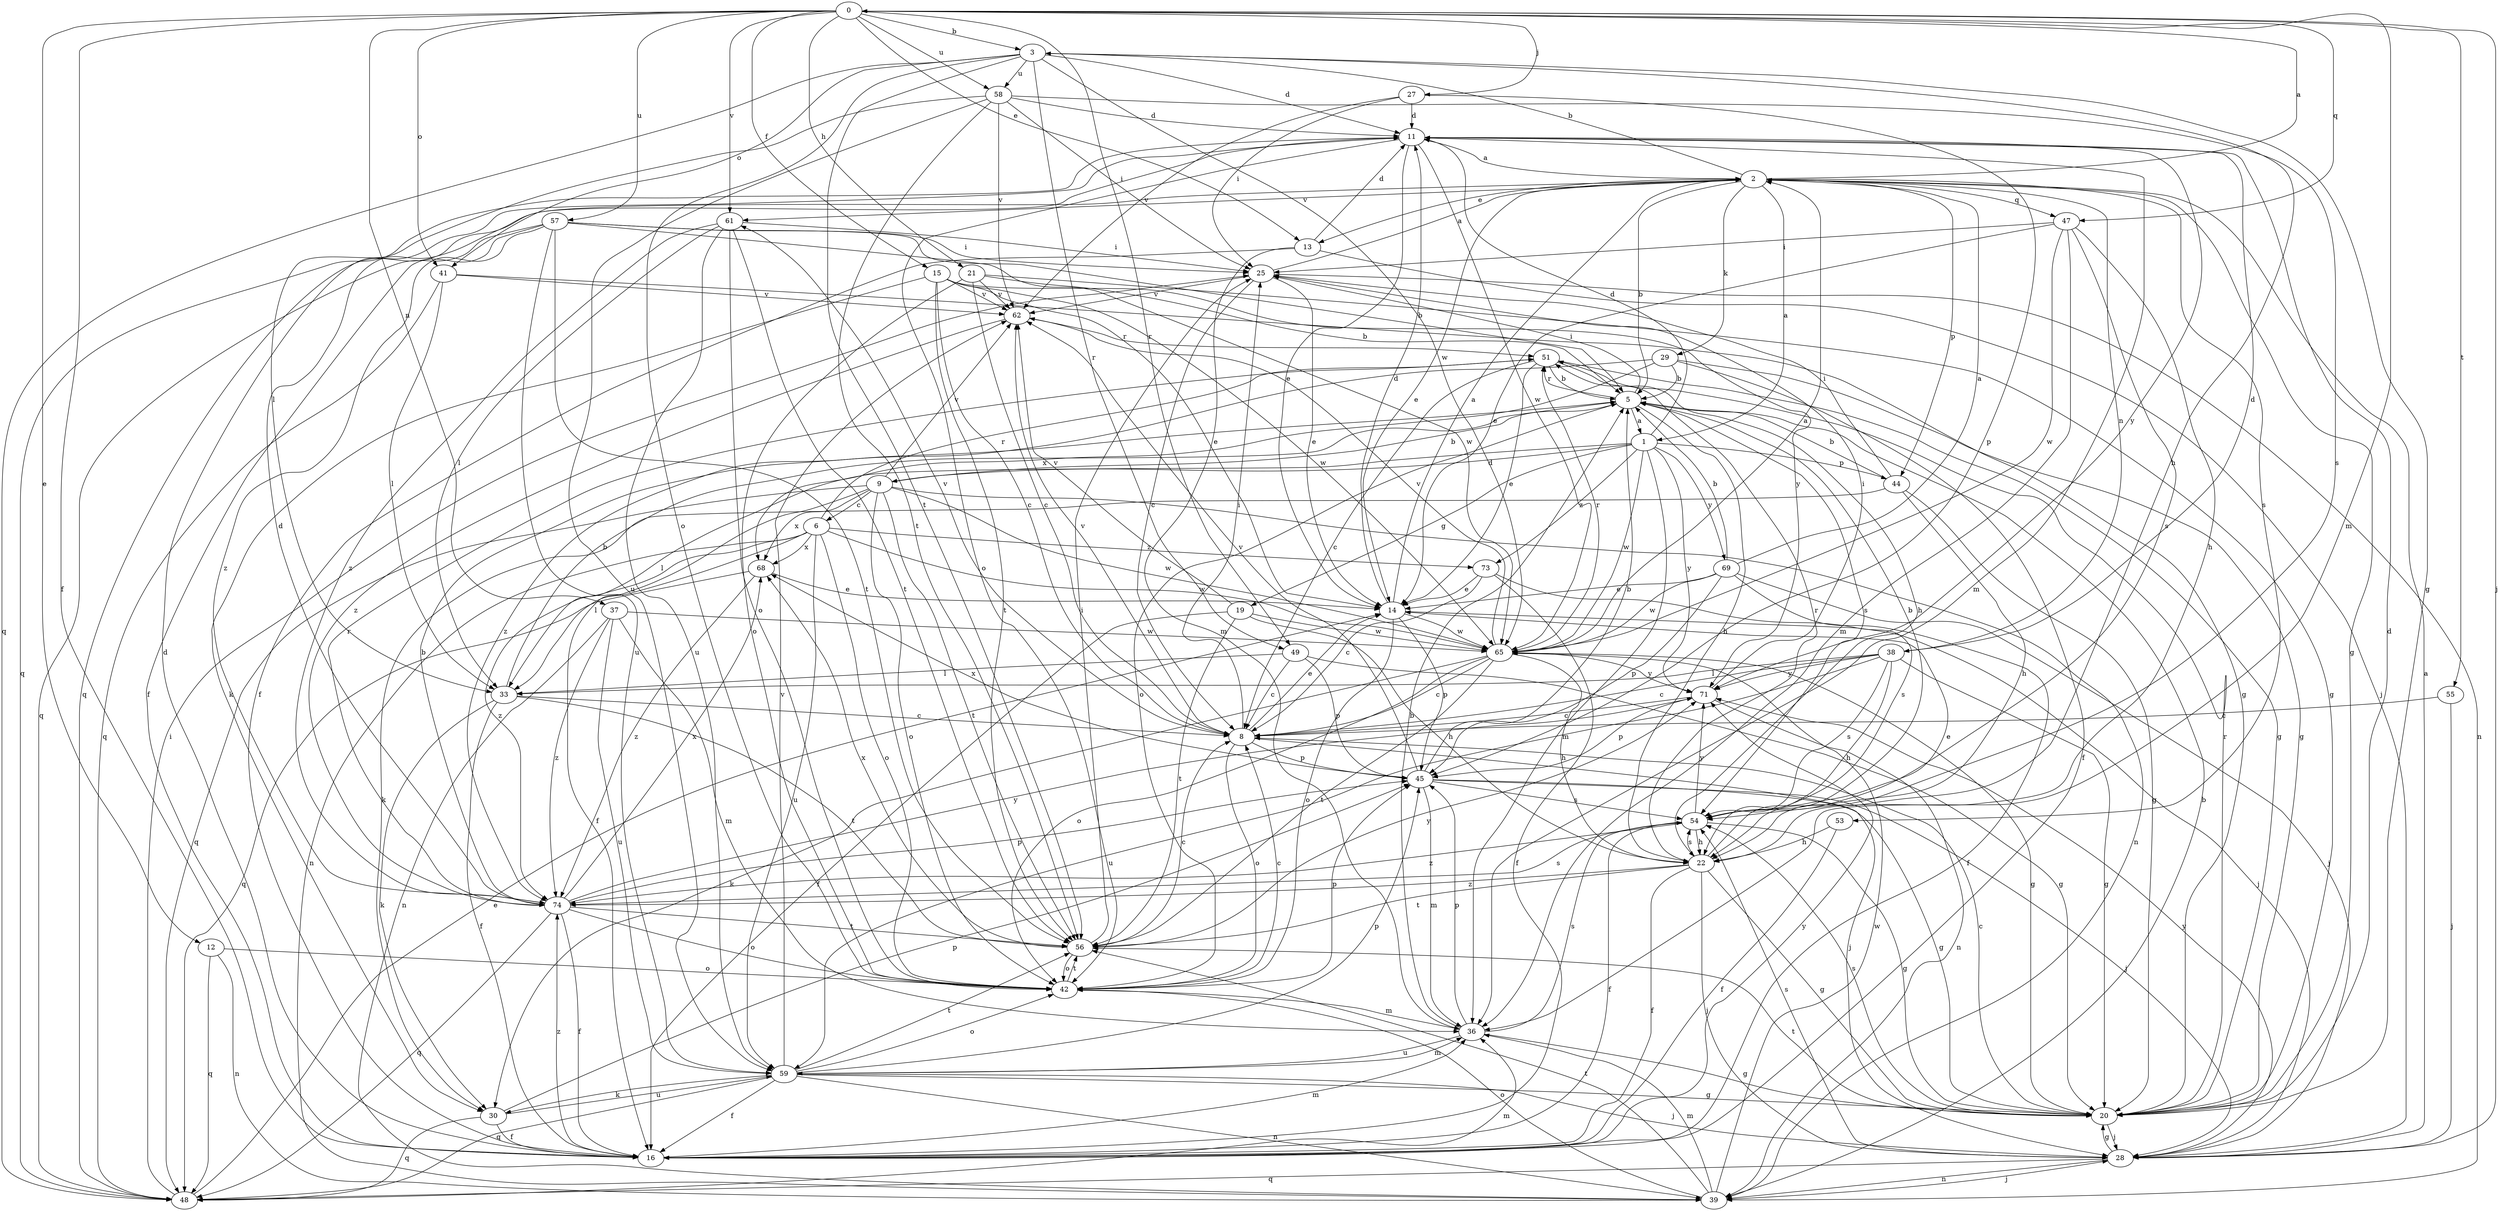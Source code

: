 strict digraph  {
0;
1;
2;
3;
5;
6;
8;
9;
11;
12;
13;
14;
15;
16;
19;
20;
21;
22;
25;
27;
28;
29;
30;
33;
36;
37;
38;
39;
41;
42;
44;
45;
47;
48;
49;
51;
53;
54;
55;
56;
57;
58;
59;
61;
62;
65;
68;
69;
71;
73;
74;
0 -> 3  [label=b];
0 -> 12  [label=e];
0 -> 13  [label=e];
0 -> 15  [label=f];
0 -> 16  [label=f];
0 -> 21  [label=h];
0 -> 27  [label=j];
0 -> 28  [label=j];
0 -> 36  [label=m];
0 -> 37  [label=n];
0 -> 41  [label=o];
0 -> 47  [label=q];
0 -> 49  [label=r];
0 -> 55  [label=t];
0 -> 57  [label=u];
0 -> 58  [label=u];
0 -> 61  [label=v];
1 -> 9  [label=d];
1 -> 11  [label=d];
1 -> 19  [label=g];
1 -> 33  [label=l];
1 -> 36  [label=m];
1 -> 44  [label=p];
1 -> 65  [label=w];
1 -> 69  [label=y];
1 -> 71  [label=y];
1 -> 73  [label=z];
2 -> 0  [label=a];
2 -> 1  [label=a];
2 -> 3  [label=b];
2 -> 5  [label=b];
2 -> 13  [label=e];
2 -> 14  [label=e];
2 -> 20  [label=g];
2 -> 29  [label=k];
2 -> 38  [label=n];
2 -> 44  [label=p];
2 -> 47  [label=q];
2 -> 48  [label=q];
2 -> 53  [label=s];
2 -> 61  [label=v];
3 -> 11  [label=d];
3 -> 20  [label=g];
3 -> 22  [label=h];
3 -> 41  [label=o];
3 -> 42  [label=o];
3 -> 48  [label=q];
3 -> 49  [label=r];
3 -> 56  [label=t];
3 -> 58  [label=u];
3 -> 65  [label=w];
5 -> 1  [label=a];
5 -> 22  [label=h];
5 -> 25  [label=i];
5 -> 42  [label=o];
5 -> 51  [label=r];
5 -> 54  [label=s];
6 -> 33  [label=l];
6 -> 39  [label=n];
6 -> 42  [label=o];
6 -> 51  [label=r];
6 -> 59  [label=u];
6 -> 65  [label=w];
6 -> 68  [label=x];
6 -> 73  [label=z];
6 -> 74  [label=z];
8 -> 14  [label=e];
8 -> 25  [label=i];
8 -> 28  [label=j];
8 -> 42  [label=o];
8 -> 45  [label=p];
8 -> 61  [label=v];
8 -> 62  [label=v];
9 -> 5  [label=b];
9 -> 6  [label=c];
9 -> 16  [label=f];
9 -> 39  [label=n];
9 -> 42  [label=o];
9 -> 48  [label=q];
9 -> 56  [label=t];
9 -> 62  [label=v];
9 -> 65  [label=w];
9 -> 68  [label=x];
11 -> 2  [label=a];
11 -> 14  [label=e];
11 -> 36  [label=m];
11 -> 42  [label=o];
11 -> 48  [label=q];
11 -> 65  [label=w];
11 -> 71  [label=y];
12 -> 39  [label=n];
12 -> 42  [label=o];
12 -> 48  [label=q];
13 -> 11  [label=d];
13 -> 16  [label=f];
13 -> 28  [label=j];
13 -> 36  [label=m];
14 -> 2  [label=a];
14 -> 11  [label=d];
14 -> 28  [label=j];
14 -> 42  [label=o];
14 -> 45  [label=p];
14 -> 65  [label=w];
15 -> 8  [label=c];
15 -> 14  [label=e];
15 -> 30  [label=k];
15 -> 56  [label=t];
15 -> 62  [label=v];
15 -> 65  [label=w];
15 -> 71  [label=y];
16 -> 11  [label=d];
16 -> 36  [label=m];
16 -> 71  [label=y];
16 -> 74  [label=z];
19 -> 16  [label=f];
19 -> 22  [label=h];
19 -> 56  [label=t];
19 -> 62  [label=v];
19 -> 65  [label=w];
20 -> 8  [label=c];
20 -> 11  [label=d];
20 -> 28  [label=j];
20 -> 51  [label=r];
20 -> 54  [label=s];
20 -> 56  [label=t];
21 -> 5  [label=b];
21 -> 8  [label=c];
21 -> 20  [label=g];
21 -> 42  [label=o];
21 -> 62  [label=v];
22 -> 14  [label=e];
22 -> 16  [label=f];
22 -> 20  [label=g];
22 -> 28  [label=j];
22 -> 51  [label=r];
22 -> 54  [label=s];
22 -> 56  [label=t];
22 -> 74  [label=z];
25 -> 2  [label=a];
25 -> 8  [label=c];
25 -> 14  [label=e];
25 -> 39  [label=n];
25 -> 62  [label=v];
27 -> 11  [label=d];
27 -> 25  [label=i];
27 -> 45  [label=p];
27 -> 62  [label=v];
28 -> 2  [label=a];
28 -> 20  [label=g];
28 -> 39  [label=n];
28 -> 48  [label=q];
28 -> 54  [label=s];
28 -> 71  [label=y];
29 -> 5  [label=b];
29 -> 16  [label=f];
29 -> 20  [label=g];
29 -> 68  [label=x];
29 -> 74  [label=z];
30 -> 16  [label=f];
30 -> 45  [label=p];
30 -> 48  [label=q];
30 -> 59  [label=u];
33 -> 5  [label=b];
33 -> 8  [label=c];
33 -> 16  [label=f];
33 -> 30  [label=k];
33 -> 56  [label=t];
36 -> 5  [label=b];
36 -> 20  [label=g];
36 -> 45  [label=p];
36 -> 54  [label=s];
36 -> 59  [label=u];
37 -> 36  [label=m];
37 -> 39  [label=n];
37 -> 59  [label=u];
37 -> 65  [label=w];
37 -> 74  [label=z];
38 -> 8  [label=c];
38 -> 11  [label=d];
38 -> 20  [label=g];
38 -> 22  [label=h];
38 -> 33  [label=l];
38 -> 54  [label=s];
38 -> 59  [label=u];
38 -> 71  [label=y];
39 -> 5  [label=b];
39 -> 28  [label=j];
39 -> 36  [label=m];
39 -> 42  [label=o];
39 -> 56  [label=t];
39 -> 65  [label=w];
41 -> 20  [label=g];
41 -> 33  [label=l];
41 -> 48  [label=q];
41 -> 62  [label=v];
42 -> 8  [label=c];
42 -> 36  [label=m];
42 -> 45  [label=p];
42 -> 56  [label=t];
44 -> 5  [label=b];
44 -> 20  [label=g];
44 -> 22  [label=h];
44 -> 25  [label=i];
44 -> 30  [label=k];
45 -> 5  [label=b];
45 -> 20  [label=g];
45 -> 28  [label=j];
45 -> 36  [label=m];
45 -> 54  [label=s];
45 -> 62  [label=v];
45 -> 68  [label=x];
47 -> 14  [label=e];
47 -> 22  [label=h];
47 -> 25  [label=i];
47 -> 36  [label=m];
47 -> 54  [label=s];
47 -> 65  [label=w];
48 -> 14  [label=e];
48 -> 25  [label=i];
48 -> 36  [label=m];
49 -> 8  [label=c];
49 -> 20  [label=g];
49 -> 33  [label=l];
49 -> 45  [label=p];
51 -> 5  [label=b];
51 -> 8  [label=c];
51 -> 14  [label=e];
51 -> 20  [label=g];
51 -> 22  [label=h];
53 -> 16  [label=f];
53 -> 22  [label=h];
54 -> 5  [label=b];
54 -> 16  [label=f];
54 -> 20  [label=g];
54 -> 22  [label=h];
54 -> 71  [label=y];
54 -> 74  [label=z];
55 -> 8  [label=c];
55 -> 28  [label=j];
56 -> 8  [label=c];
56 -> 25  [label=i];
56 -> 42  [label=o];
56 -> 68  [label=x];
56 -> 71  [label=y];
57 -> 5  [label=b];
57 -> 16  [label=f];
57 -> 25  [label=i];
57 -> 48  [label=q];
57 -> 56  [label=t];
57 -> 59  [label=u];
57 -> 65  [label=w];
57 -> 74  [label=z];
58 -> 11  [label=d];
58 -> 25  [label=i];
58 -> 33  [label=l];
58 -> 54  [label=s];
58 -> 56  [label=t];
58 -> 59  [label=u];
58 -> 62  [label=v];
59 -> 16  [label=f];
59 -> 20  [label=g];
59 -> 28  [label=j];
59 -> 30  [label=k];
59 -> 36  [label=m];
59 -> 39  [label=n];
59 -> 42  [label=o];
59 -> 45  [label=p];
59 -> 48  [label=q];
59 -> 56  [label=t];
59 -> 62  [label=v];
61 -> 25  [label=i];
61 -> 33  [label=l];
61 -> 42  [label=o];
61 -> 56  [label=t];
61 -> 59  [label=u];
61 -> 74  [label=z];
62 -> 51  [label=r];
62 -> 74  [label=z];
65 -> 2  [label=a];
65 -> 8  [label=c];
65 -> 20  [label=g];
65 -> 22  [label=h];
65 -> 30  [label=k];
65 -> 42  [label=o];
65 -> 51  [label=r];
65 -> 56  [label=t];
65 -> 62  [label=v];
65 -> 71  [label=y];
68 -> 14  [label=e];
68 -> 48  [label=q];
68 -> 74  [label=z];
69 -> 2  [label=a];
69 -> 5  [label=b];
69 -> 14  [label=e];
69 -> 16  [label=f];
69 -> 28  [label=j];
69 -> 45  [label=p];
69 -> 65  [label=w];
71 -> 8  [label=c];
71 -> 25  [label=i];
71 -> 39  [label=n];
71 -> 45  [label=p];
73 -> 8  [label=c];
73 -> 14  [label=e];
73 -> 16  [label=f];
73 -> 54  [label=s];
74 -> 5  [label=b];
74 -> 11  [label=d];
74 -> 16  [label=f];
74 -> 42  [label=o];
74 -> 45  [label=p];
74 -> 48  [label=q];
74 -> 51  [label=r];
74 -> 54  [label=s];
74 -> 56  [label=t];
74 -> 68  [label=x];
74 -> 71  [label=y];
}
